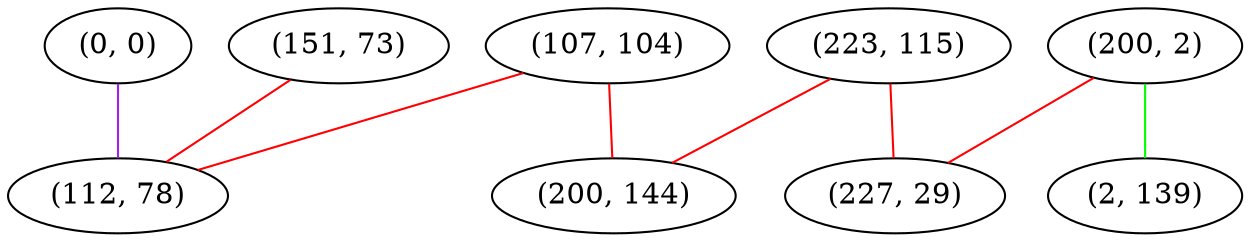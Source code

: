 graph "" {
"(0, 0)";
"(200, 2)";
"(107, 104)";
"(223, 115)";
"(2, 139)";
"(151, 73)";
"(227, 29)";
"(112, 78)";
"(200, 144)";
"(0, 0)" -- "(112, 78)"  [color=purple, key=0, weight=4];
"(200, 2)" -- "(2, 139)"  [color=green, key=0, weight=2];
"(200, 2)" -- "(227, 29)"  [color=red, key=0, weight=1];
"(107, 104)" -- "(112, 78)"  [color=red, key=0, weight=1];
"(107, 104)" -- "(200, 144)"  [color=red, key=0, weight=1];
"(223, 115)" -- "(200, 144)"  [color=red, key=0, weight=1];
"(223, 115)" -- "(227, 29)"  [color=red, key=0, weight=1];
"(151, 73)" -- "(112, 78)"  [color=red, key=0, weight=1];
}
